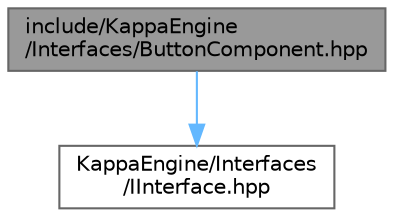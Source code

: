 digraph "include/KappaEngine/Interfaces/ButtonComponent.hpp"
{
 // LATEX_PDF_SIZE
  bgcolor="transparent";
  edge [fontname=Helvetica,fontsize=10,labelfontname=Helvetica,labelfontsize=10];
  node [fontname=Helvetica,fontsize=10,shape=box,height=0.2,width=0.4];
  Node1 [label="include/KappaEngine\l/Interfaces/ButtonComponent.hpp",height=0.2,width=0.4,color="gray40", fillcolor="grey60", style="filled", fontcolor="black",tooltip=" "];
  Node1 -> Node2 [color="steelblue1",style="solid"];
  Node2 [label="KappaEngine/Interfaces\l/IInterface.hpp",height=0.2,width=0.4,color="grey40", fillcolor="white", style="filled",URL="$_i_interface_8hpp.html",tooltip=" "];
}
